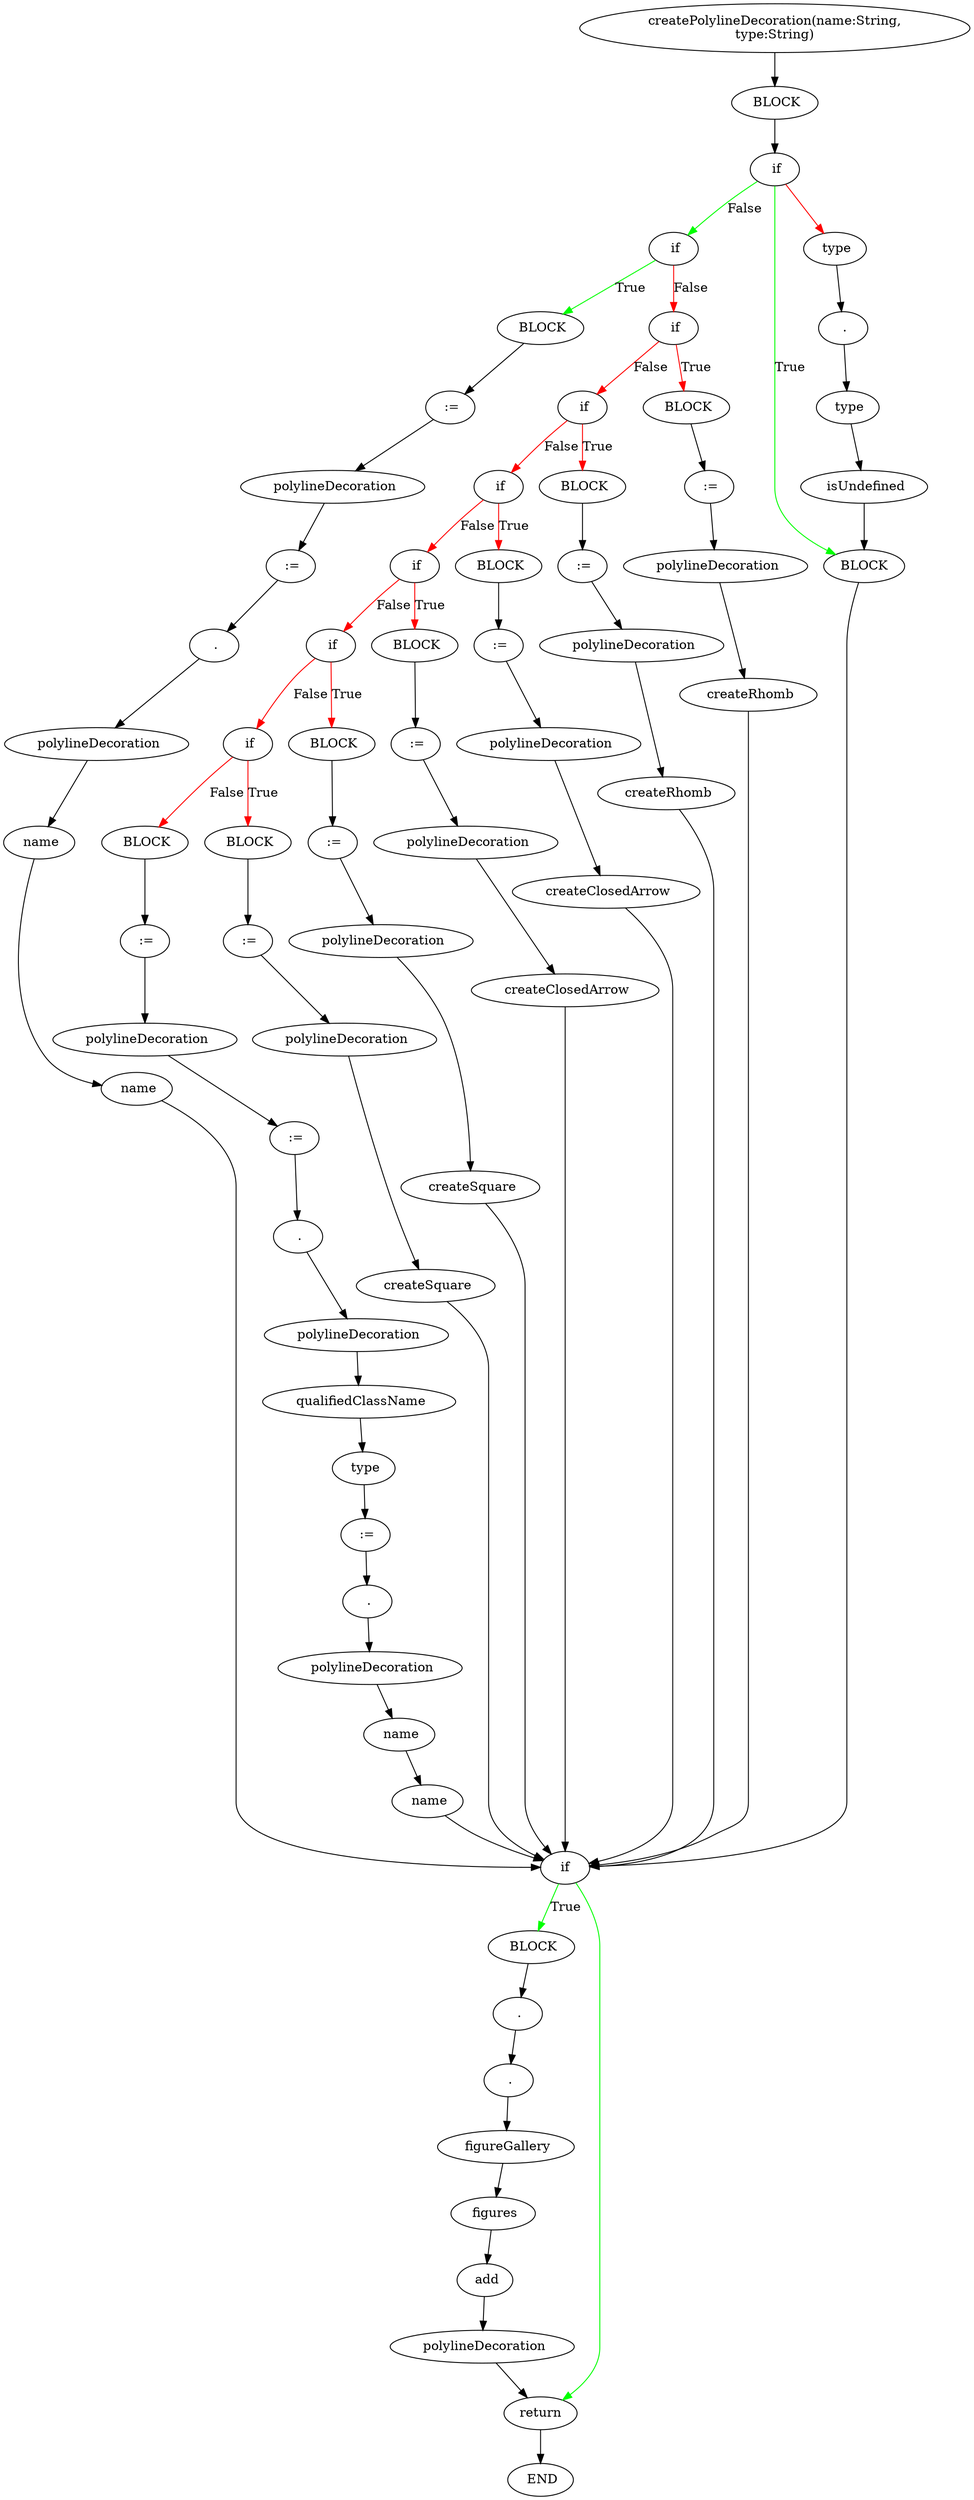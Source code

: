 digraph testGraph {
2256[label=" createPolylineDecoration(name:String, 
type:String)"]
2258[label="BLOCK"]
2256 -> 2258[color=black]
2258[label=" BLOCK"]
2261[label="if"]
2258 -> 2261[color=black]
2261[label=" if"]
2262[label="BLOCK"]
2261 -> 2262[label="True",color=green]
2263[label="if"]
2261 -> 2263[label="False",color=green]
2357[label="type"]
2261 -> 2357[color=red]
2262[label=" BLOCK"]
2370[label="if"]
2262 -> 2370[color=black]
2263[label=" if"]
2267[label="BLOCK"]
2263 -> 2267[label="True",color=green]
2278[label="if"]
2263 -> 2278[label="False",color=red]
2357[label=" type"]
2356[label="."]
2357 -> 2356[color=black]
2370[label=" if"]
2371[label="BLOCK"]
2370 -> 2371[label="True",color=green]
2392[label="return"]
2370 -> 2392[color=green]
2267[label=" BLOCK"]
2268[label=":="]
2267 -> 2268[color=black]
2278[label=" if"]
2282[label="BLOCK"]
2278 -> 2282[label="True",color=red]
2288[label="if"]
2278 -> 2288[label="False",color=red]
2356[label=" ."]
2359[label="type"]
2356 -> 2359[color=black]
2371[label=" BLOCK"]
2372[label="."]
2371 -> 2372[color=black]
2392[label=" return"]
2257[label="END"]
2392 -> 2257[color=black]
2268[label=" :="]
2269[label="polylineDecoration"]
2268 -> 2269[color=black]
2282[label=" BLOCK"]
2283[label=":="]
2282 -> 2283[color=black]
2288[label=" if"]
2292[label="BLOCK"]
2288 -> 2292[label="True",color=red]
2298[label="if"]
2288 -> 2298[label="False",color=red]
2359[label=" type"]
2360[label="isUndefined"]
2359 -> 2360[color=black]
2372[label=" ."]
2373[label="."]
2372 -> 2373[color=black]
2257[label=" END"]
2269[label=" polylineDecoration"]
2273[label=":="]
2269 -> 2273[color=black]
2283[label=" :="]
2284[label="polylineDecoration"]
2283 -> 2284[color=black]
2292[label=" BLOCK"]
2293[label=":="]
2292 -> 2293[color=black]
2298[label=" if"]
2302[label="BLOCK"]
2298 -> 2302[label="True",color=red]
2308[label="if"]
2298 -> 2308[label="False",color=red]
2360[label=" isUndefined"]
2262[label="BLOCK"]
2360 -> 2262[color=black]
2373[label=" ."]
2374[label="figureGallery"]
2373 -> 2374[color=black]
2273[label=" :="]
2274[label="."]
2273 -> 2274[color=black]
2284[label=" polylineDecoration"]
2285[label="createRhomb"]
2284 -> 2285[color=black]
2293[label=" :="]
2294[label="polylineDecoration"]
2293 -> 2294[color=black]
2302[label=" BLOCK"]
2303[label=":="]
2302 -> 2303[color=black]
2308[label=" if"]
2312[label="BLOCK"]
2308 -> 2312[label="True",color=red]
2318[label="if"]
2308 -> 2318[label="False",color=red]
2374[label=" figureGallery"]
2375[label="figures"]
2374 -> 2375[color=black]
2274[label=" ."]
2275[label="polylineDecoration"]
2274 -> 2275[color=black]
2285[label=" createRhomb"]
2370[label="if"]
2285 -> 2370[color=black]
2294[label=" polylineDecoration"]
2295[label="createRhomb"]
2294 -> 2295[color=black]
2303[label=" :="]
2304[label="polylineDecoration"]
2303 -> 2304[color=black]
2312[label=" BLOCK"]
2313[label=":="]
2312 -> 2313[color=black]
2318[label=" if"]
2322[label="BLOCK"]
2318 -> 2322[label="True",color=red]
2328[label="if"]
2318 -> 2328[label="False",color=red]
2375[label=" figures"]
2376[label="add"]
2375 -> 2376[color=black]
2275[label=" polylineDecoration"]
2276[label="name"]
2275 -> 2276[color=black]
2295[label=" createRhomb"]
2370[label="if"]
2295 -> 2370[color=black]
2304[label=" polylineDecoration"]
2305[label="createClosedArrow"]
2304 -> 2305[color=black]
2313[label=" :="]
2314[label="polylineDecoration"]
2313 -> 2314[color=black]
2322[label=" BLOCK"]
2323[label=":="]
2322 -> 2323[color=black]
2328[label=" if"]
2332[label="BLOCK"]
2328 -> 2332[label="True",color=red]
2338[label="BLOCK"]
2328 -> 2338[label="False",color=red]
2376[label=" add"]
2378[label="polylineDecoration"]
2376 -> 2378[color=black]
2276[label=" name"]
2277[label="name"]
2276 -> 2277[color=black]
2305[label=" createClosedArrow"]
2370[label="if"]
2305 -> 2370[color=black]
2314[label=" polylineDecoration"]
2315[label="createClosedArrow"]
2314 -> 2315[color=black]
2323[label=" :="]
2324[label="polylineDecoration"]
2323 -> 2324[color=black]
2332[label=" BLOCK"]
2333[label=":="]
2332 -> 2333[color=black]
2338[label=" BLOCK"]
2339[label=":="]
2338 -> 2339[color=black]
2378[label=" polylineDecoration"]
2392[label="return"]
2378 -> 2392[color=black]
2277[label=" name"]
2370[label="if"]
2277 -> 2370[color=black]
2315[label=" createClosedArrow"]
2370[label="if"]
2315 -> 2370[color=black]
2324[label=" polylineDecoration"]
2325[label="createSquare"]
2324 -> 2325[color=black]
2333[label=" :="]
2334[label="polylineDecoration"]
2333 -> 2334[color=black]
2339[label=" :="]
2340[label="polylineDecoration"]
2339 -> 2340[color=black]
2325[label=" createSquare"]
2370[label="if"]
2325 -> 2370[color=black]
2334[label=" polylineDecoration"]
2335[label="createSquare"]
2334 -> 2335[color=black]
2340[label=" polylineDecoration"]
2344[label=":="]
2340 -> 2344[color=black]
2335[label=" createSquare"]
2370[label="if"]
2335 -> 2370[color=black]
2344[label=" :="]
2345[label="."]
2344 -> 2345[color=black]
2345[label=" ."]
2346[label="polylineDecoration"]
2345 -> 2346[color=black]
2346[label=" polylineDecoration"]
2347[label="qualifiedClassName"]
2346 -> 2347[color=black]
2347[label=" qualifiedClassName"]
2348[label="type"]
2347 -> 2348[color=black]
2348[label=" type"]
2349[label=":="]
2348 -> 2349[color=black]
2349[label=" :="]
2350[label="."]
2349 -> 2350[color=black]
2350[label=" ."]
2351[label="polylineDecoration"]
2350 -> 2351[color=black]
2351[label=" polylineDecoration"]
2352[label="name"]
2351 -> 2352[color=black]
2352[label=" name"]
2353[label="name"]
2352 -> 2353[color=black]
2353[label=" name"]
2370[label="if"]
2353 -> 2370[color=black]
}
